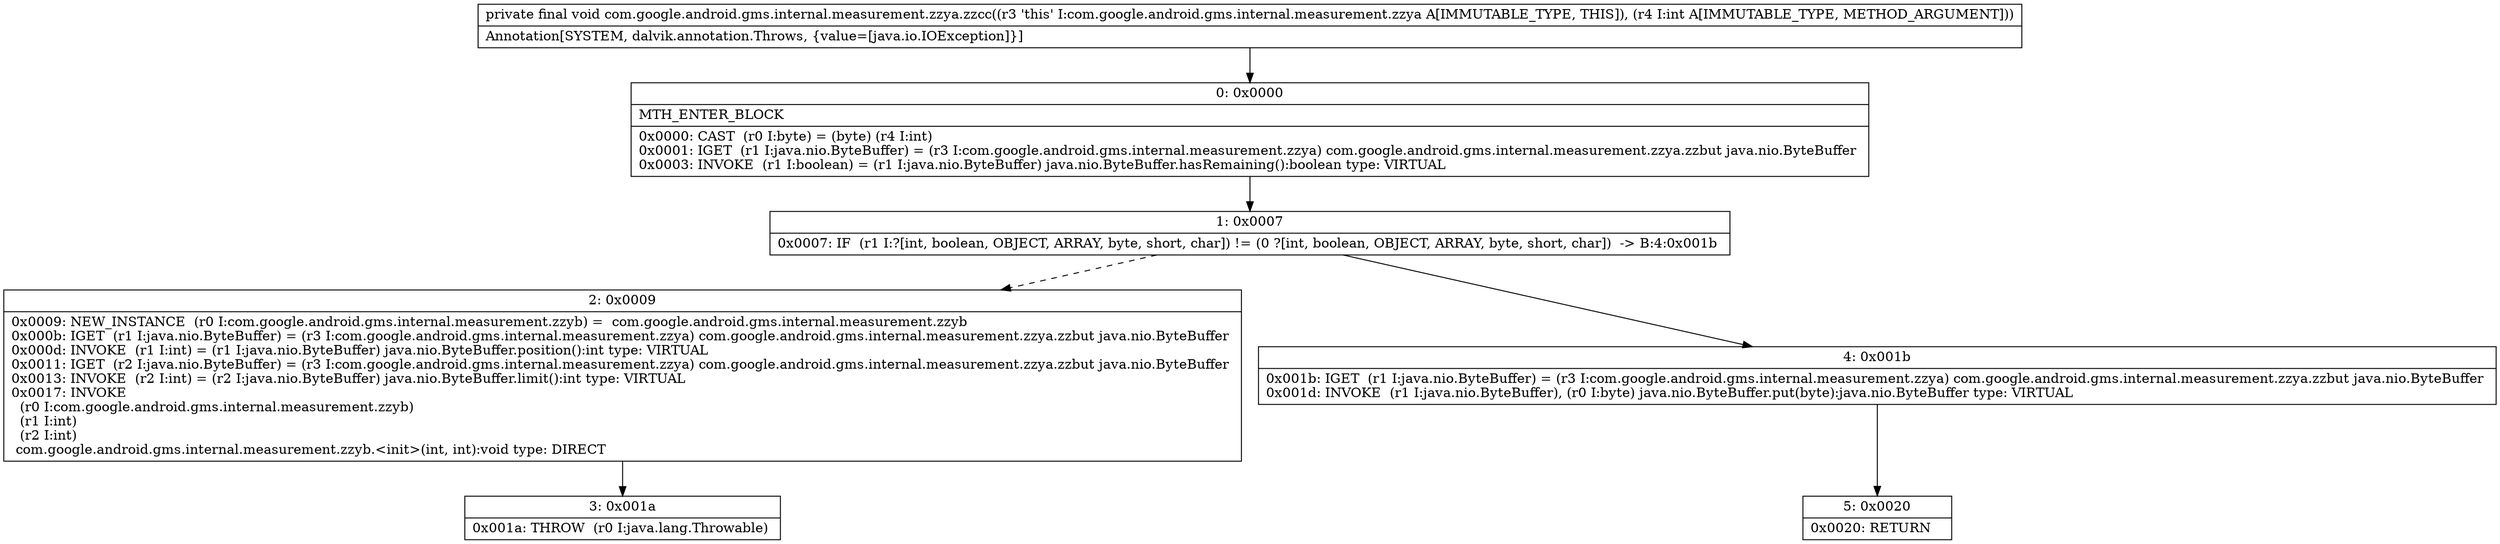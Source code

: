 digraph "CFG forcom.google.android.gms.internal.measurement.zzya.zzcc(I)V" {
Node_0 [shape=record,label="{0\:\ 0x0000|MTH_ENTER_BLOCK\l|0x0000: CAST  (r0 I:byte) = (byte) (r4 I:int) \l0x0001: IGET  (r1 I:java.nio.ByteBuffer) = (r3 I:com.google.android.gms.internal.measurement.zzya) com.google.android.gms.internal.measurement.zzya.zzbut java.nio.ByteBuffer \l0x0003: INVOKE  (r1 I:boolean) = (r1 I:java.nio.ByteBuffer) java.nio.ByteBuffer.hasRemaining():boolean type: VIRTUAL \l}"];
Node_1 [shape=record,label="{1\:\ 0x0007|0x0007: IF  (r1 I:?[int, boolean, OBJECT, ARRAY, byte, short, char]) != (0 ?[int, boolean, OBJECT, ARRAY, byte, short, char])  \-\> B:4:0x001b \l}"];
Node_2 [shape=record,label="{2\:\ 0x0009|0x0009: NEW_INSTANCE  (r0 I:com.google.android.gms.internal.measurement.zzyb) =  com.google.android.gms.internal.measurement.zzyb \l0x000b: IGET  (r1 I:java.nio.ByteBuffer) = (r3 I:com.google.android.gms.internal.measurement.zzya) com.google.android.gms.internal.measurement.zzya.zzbut java.nio.ByteBuffer \l0x000d: INVOKE  (r1 I:int) = (r1 I:java.nio.ByteBuffer) java.nio.ByteBuffer.position():int type: VIRTUAL \l0x0011: IGET  (r2 I:java.nio.ByteBuffer) = (r3 I:com.google.android.gms.internal.measurement.zzya) com.google.android.gms.internal.measurement.zzya.zzbut java.nio.ByteBuffer \l0x0013: INVOKE  (r2 I:int) = (r2 I:java.nio.ByteBuffer) java.nio.ByteBuffer.limit():int type: VIRTUAL \l0x0017: INVOKE  \l  (r0 I:com.google.android.gms.internal.measurement.zzyb)\l  (r1 I:int)\l  (r2 I:int)\l com.google.android.gms.internal.measurement.zzyb.\<init\>(int, int):void type: DIRECT \l}"];
Node_3 [shape=record,label="{3\:\ 0x001a|0x001a: THROW  (r0 I:java.lang.Throwable) \l}"];
Node_4 [shape=record,label="{4\:\ 0x001b|0x001b: IGET  (r1 I:java.nio.ByteBuffer) = (r3 I:com.google.android.gms.internal.measurement.zzya) com.google.android.gms.internal.measurement.zzya.zzbut java.nio.ByteBuffer \l0x001d: INVOKE  (r1 I:java.nio.ByteBuffer), (r0 I:byte) java.nio.ByteBuffer.put(byte):java.nio.ByteBuffer type: VIRTUAL \l}"];
Node_5 [shape=record,label="{5\:\ 0x0020|0x0020: RETURN   \l}"];
MethodNode[shape=record,label="{private final void com.google.android.gms.internal.measurement.zzya.zzcc((r3 'this' I:com.google.android.gms.internal.measurement.zzya A[IMMUTABLE_TYPE, THIS]), (r4 I:int A[IMMUTABLE_TYPE, METHOD_ARGUMENT]))  | Annotation[SYSTEM, dalvik.annotation.Throws, \{value=[java.io.IOException]\}]\l}"];
MethodNode -> Node_0;
Node_0 -> Node_1;
Node_1 -> Node_2[style=dashed];
Node_1 -> Node_4;
Node_2 -> Node_3;
Node_4 -> Node_5;
}

